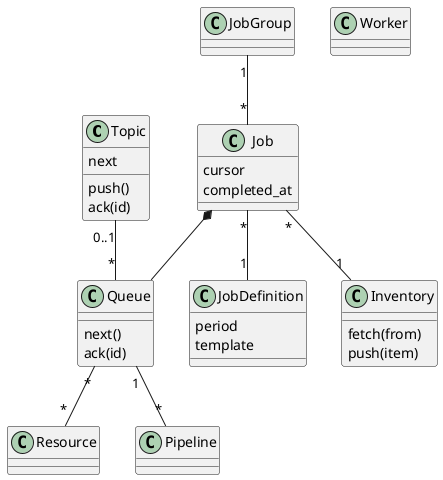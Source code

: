 @startuml

class Topic {
    push()
    next
    ack(id)
}

class Job {
  cursor
  completed_at
}

class  Worker {
}

class Queue {
  next()
  ack(id)
}

class JobDefinition {
  period
  template
}

class Inventory {
  fetch(from)
  push(item)
}

class Resource {
}

class Pipeline {
}

class JobGroup {
}

Topic "0..1" -- "*" Queue
Queue "*" -- "*" Resource
Queue "1" -- "*" Pipeline
Job *-- Queue
Job "*" -- "1" JobDefinition
Job "*" -- "1" Inventory
JobGroup "1" -- "*" Job

@enduml
